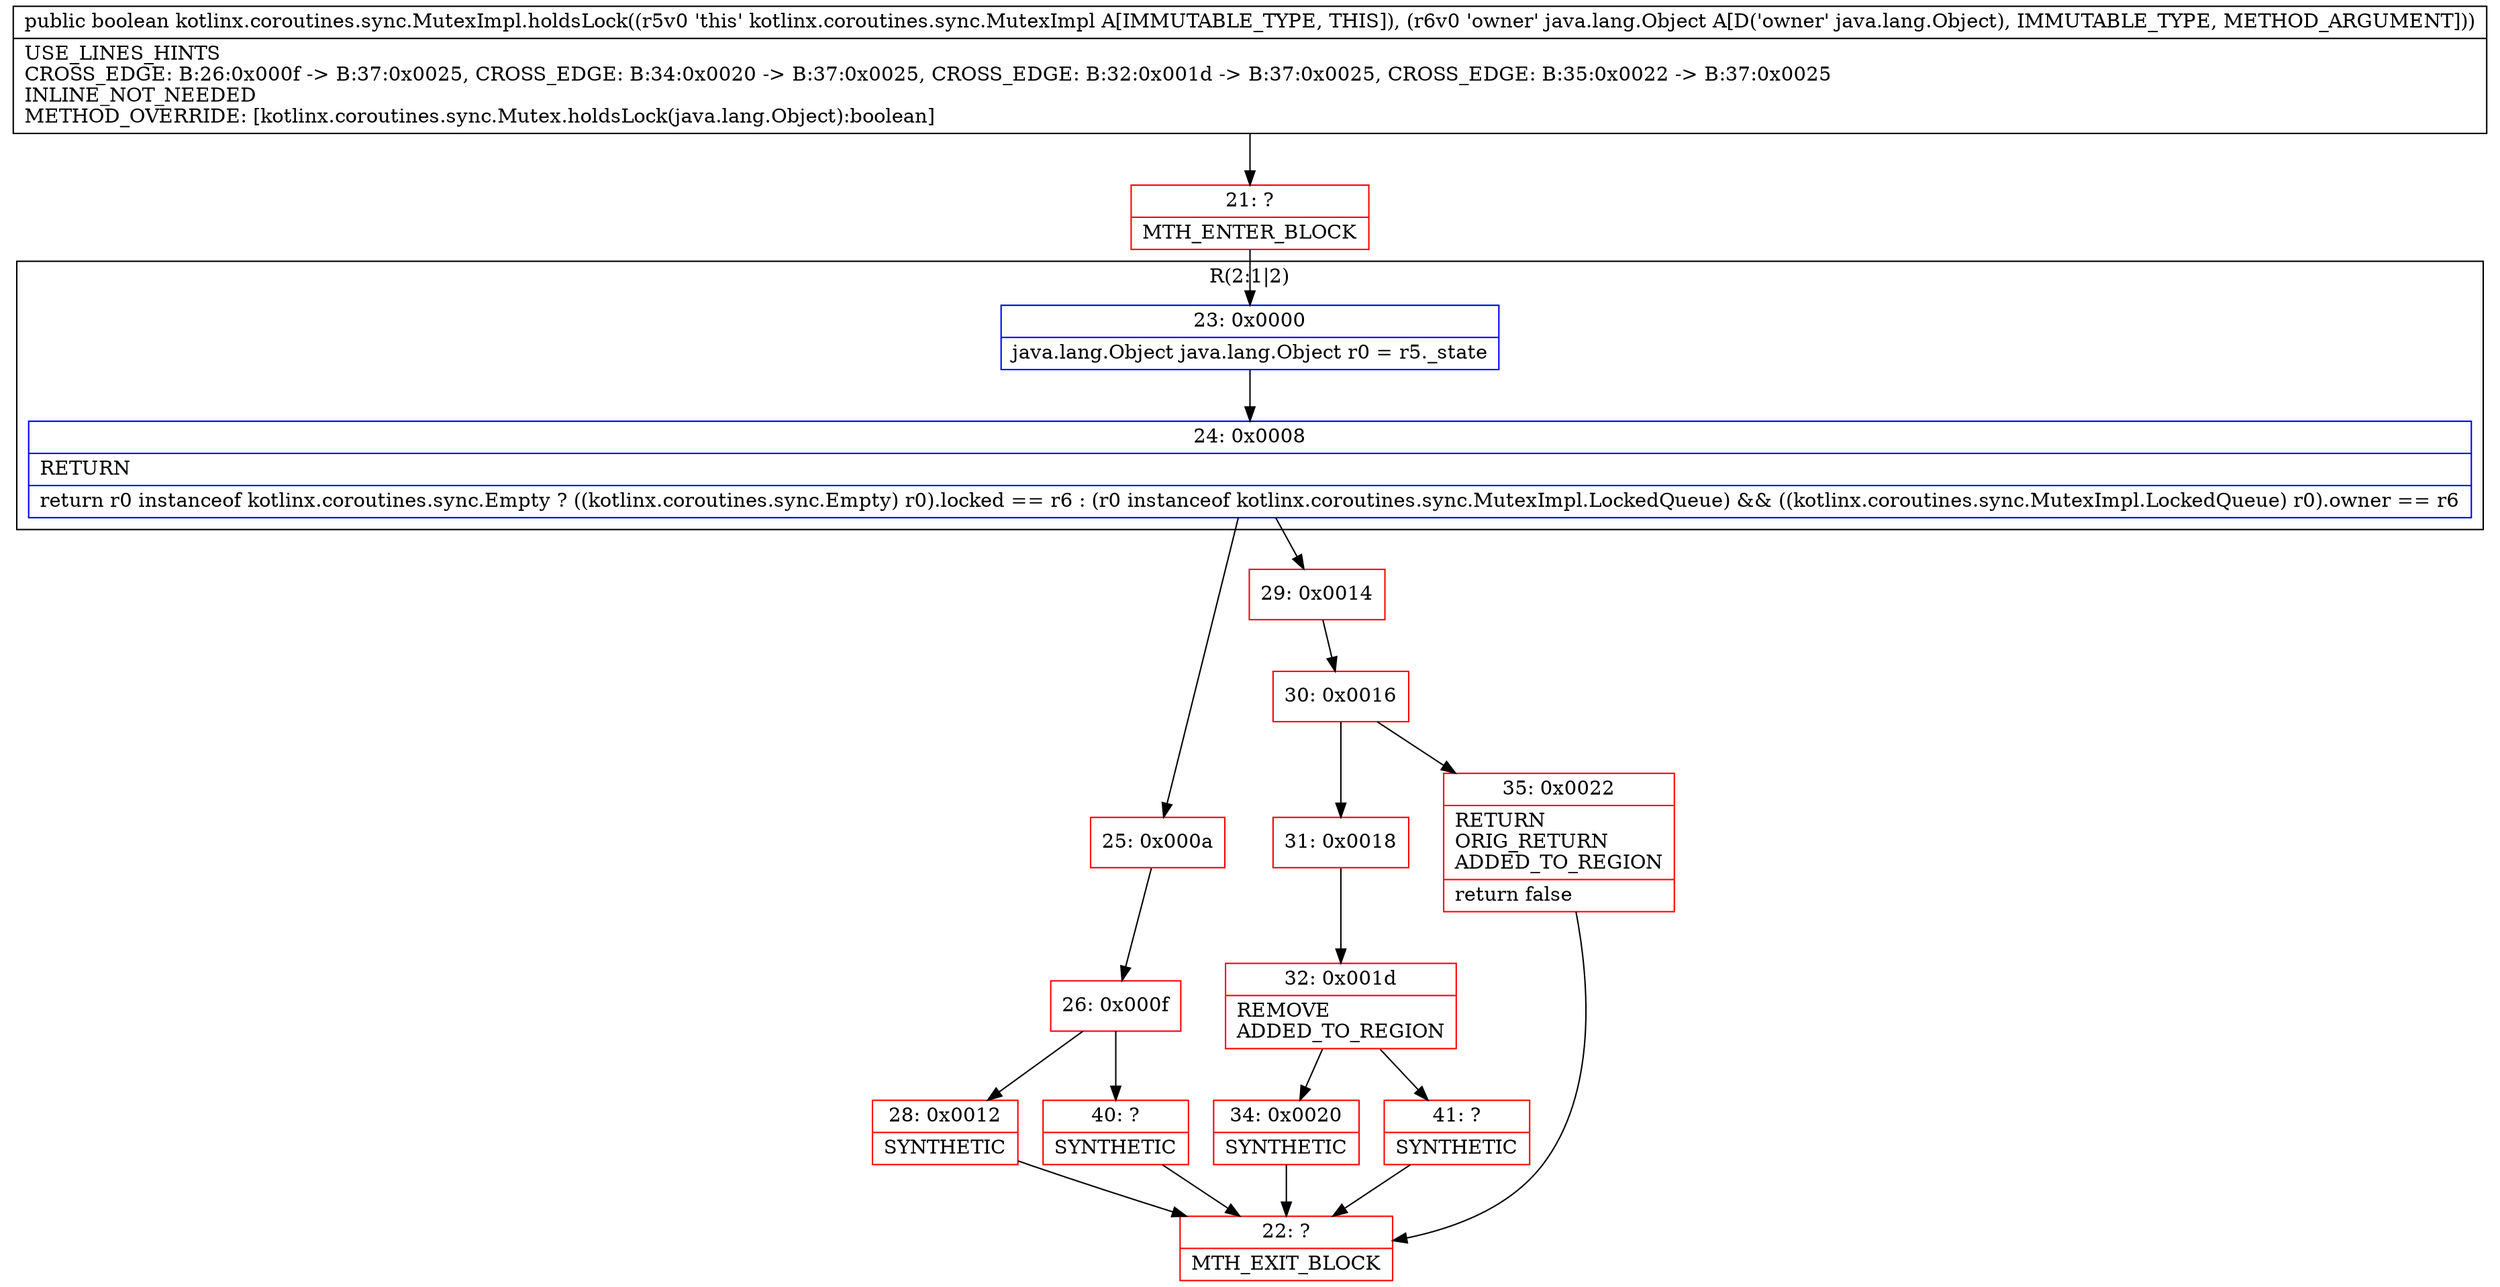 digraph "CFG forkotlinx.coroutines.sync.MutexImpl.holdsLock(Ljava\/lang\/Object;)Z" {
subgraph cluster_Region_280502851 {
label = "R(2:1|2)";
node [shape=record,color=blue];
Node_23 [shape=record,label="{23\:\ 0x0000|java.lang.Object java.lang.Object r0 = r5._state\l}"];
Node_24 [shape=record,label="{24\:\ 0x0008|RETURN\l|return r0 instanceof kotlinx.coroutines.sync.Empty ? ((kotlinx.coroutines.sync.Empty) r0).locked == r6 : (r0 instanceof kotlinx.coroutines.sync.MutexImpl.LockedQueue) && ((kotlinx.coroutines.sync.MutexImpl.LockedQueue) r0).owner == r6\l}"];
}
Node_21 [shape=record,color=red,label="{21\:\ ?|MTH_ENTER_BLOCK\l}"];
Node_25 [shape=record,color=red,label="{25\:\ 0x000a}"];
Node_26 [shape=record,color=red,label="{26\:\ 0x000f}"];
Node_28 [shape=record,color=red,label="{28\:\ 0x0012|SYNTHETIC\l}"];
Node_22 [shape=record,color=red,label="{22\:\ ?|MTH_EXIT_BLOCK\l}"];
Node_40 [shape=record,color=red,label="{40\:\ ?|SYNTHETIC\l}"];
Node_29 [shape=record,color=red,label="{29\:\ 0x0014}"];
Node_30 [shape=record,color=red,label="{30\:\ 0x0016}"];
Node_31 [shape=record,color=red,label="{31\:\ 0x0018}"];
Node_32 [shape=record,color=red,label="{32\:\ 0x001d|REMOVE\lADDED_TO_REGION\l}"];
Node_34 [shape=record,color=red,label="{34\:\ 0x0020|SYNTHETIC\l}"];
Node_41 [shape=record,color=red,label="{41\:\ ?|SYNTHETIC\l}"];
Node_35 [shape=record,color=red,label="{35\:\ 0x0022|RETURN\lORIG_RETURN\lADDED_TO_REGION\l|return false\l}"];
MethodNode[shape=record,label="{public boolean kotlinx.coroutines.sync.MutexImpl.holdsLock((r5v0 'this' kotlinx.coroutines.sync.MutexImpl A[IMMUTABLE_TYPE, THIS]), (r6v0 'owner' java.lang.Object A[D('owner' java.lang.Object), IMMUTABLE_TYPE, METHOD_ARGUMENT]))  | USE_LINES_HINTS\lCROSS_EDGE: B:26:0x000f \-\> B:37:0x0025, CROSS_EDGE: B:34:0x0020 \-\> B:37:0x0025, CROSS_EDGE: B:32:0x001d \-\> B:37:0x0025, CROSS_EDGE: B:35:0x0022 \-\> B:37:0x0025\lINLINE_NOT_NEEDED\lMETHOD_OVERRIDE: [kotlinx.coroutines.sync.Mutex.holdsLock(java.lang.Object):boolean]\l}"];
MethodNode -> Node_21;Node_23 -> Node_24;
Node_24 -> Node_25;
Node_24 -> Node_29;
Node_21 -> Node_23;
Node_25 -> Node_26;
Node_26 -> Node_28;
Node_26 -> Node_40;
Node_28 -> Node_22;
Node_40 -> Node_22;
Node_29 -> Node_30;
Node_30 -> Node_31;
Node_30 -> Node_35;
Node_31 -> Node_32;
Node_32 -> Node_34;
Node_32 -> Node_41;
Node_34 -> Node_22;
Node_41 -> Node_22;
Node_35 -> Node_22;
}

